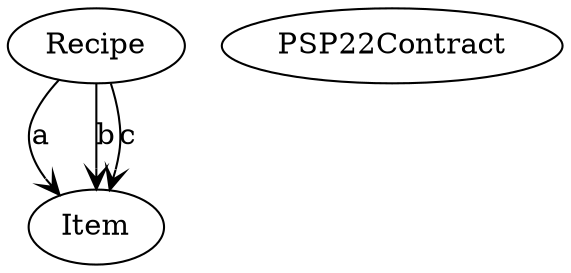 digraph G {
"s/Item" [label="Item"];
"s/PSP22Contract" [label="PSP22Contract"];
"s/Recipe" [label="Recipe"];
"s/Recipe" -> "s/Item" [label="a" arrowhead=vee];
"s/Recipe" -> "s/Item" [label="b" arrowhead=vee];
"s/Recipe" -> "s/Item" [label="c" arrowhead=vee];
}